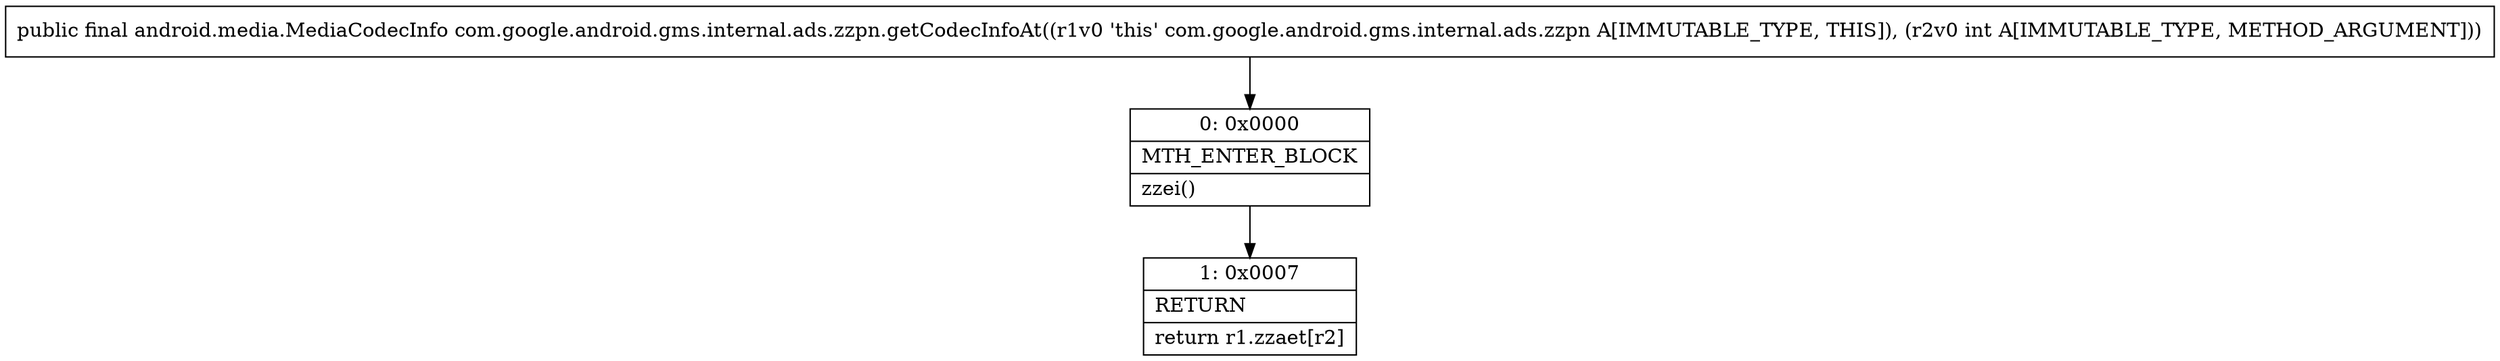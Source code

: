 digraph "CFG forcom.google.android.gms.internal.ads.zzpn.getCodecInfoAt(I)Landroid\/media\/MediaCodecInfo;" {
Node_0 [shape=record,label="{0\:\ 0x0000|MTH_ENTER_BLOCK\l|zzei()\l}"];
Node_1 [shape=record,label="{1\:\ 0x0007|RETURN\l|return r1.zzaet[r2]\l}"];
MethodNode[shape=record,label="{public final android.media.MediaCodecInfo com.google.android.gms.internal.ads.zzpn.getCodecInfoAt((r1v0 'this' com.google.android.gms.internal.ads.zzpn A[IMMUTABLE_TYPE, THIS]), (r2v0 int A[IMMUTABLE_TYPE, METHOD_ARGUMENT])) }"];
MethodNode -> Node_0;
Node_0 -> Node_1;
}

